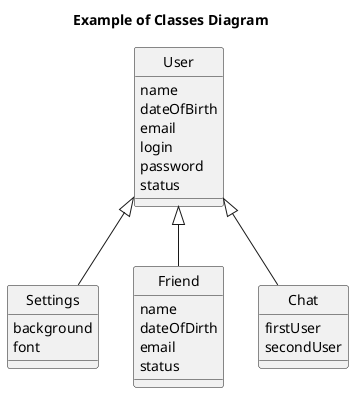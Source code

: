 @startuml

hide circle
title Example of Classes Diagram 

Class User{
	name
	dateOfBirth
	email
	login
	password
	status
}

Class Settings{
	background
	font
}

Class Friend{
	name
	dateOfDirth
	email
	status
}

Class Chat{
	firstUser
	secondUser
}

User <|-- Friend

User <|-- Chat

User <|-- Settings

@enduml
